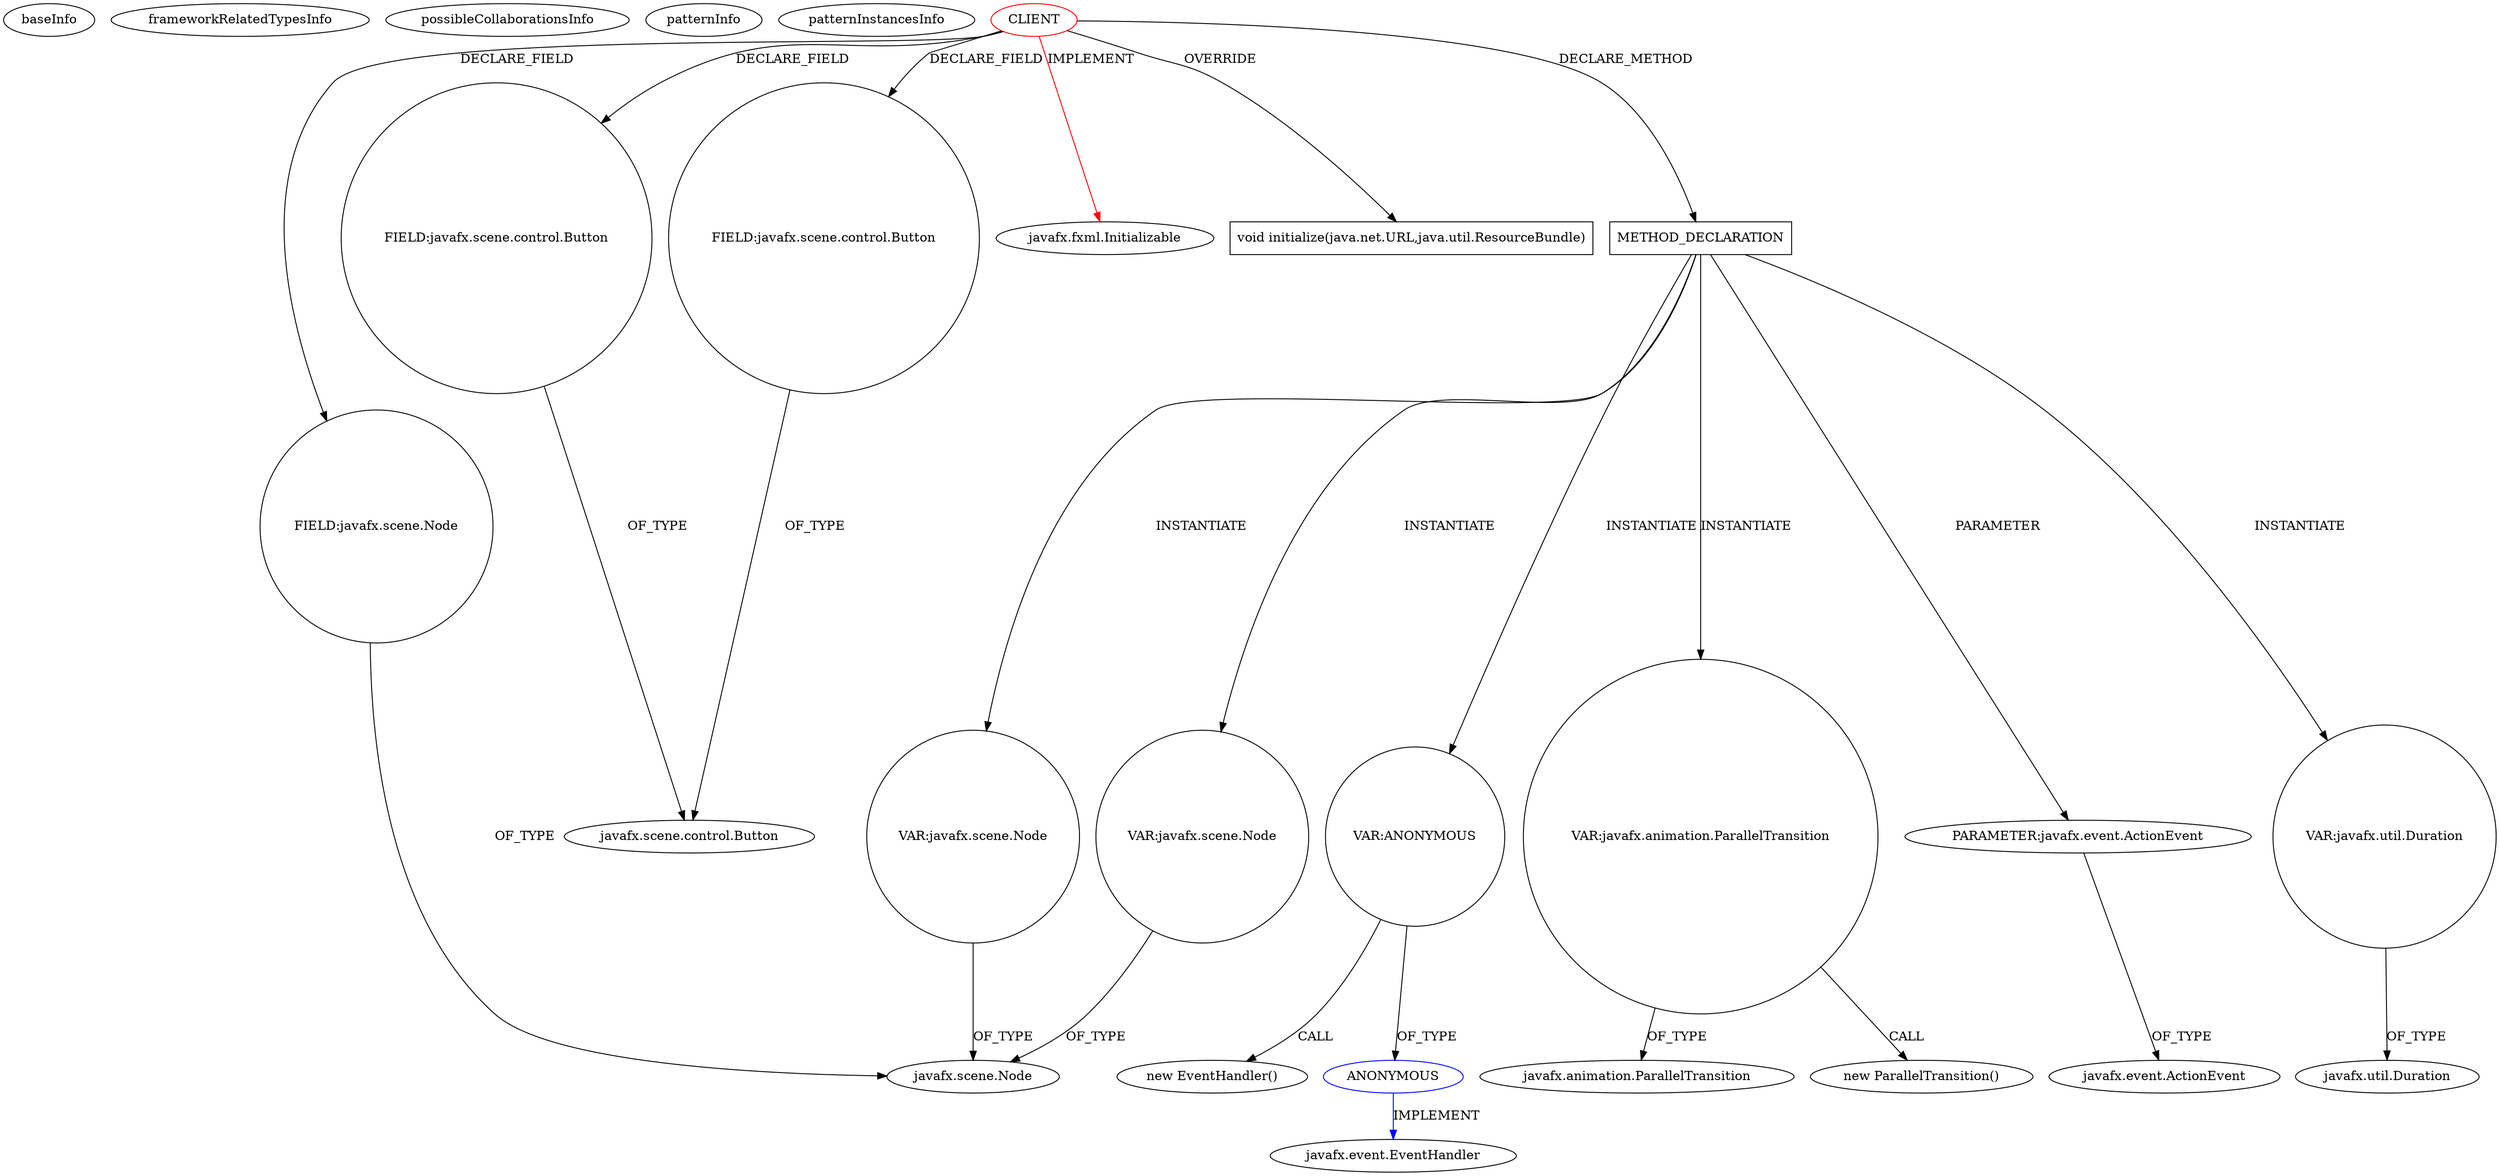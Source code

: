 digraph {
baseInfo[graphId=2474,category="pattern",isAnonymous=false,possibleRelation=true]
frameworkRelatedTypesInfo[0="javafx.fxml.Initializable"]
possibleCollaborationsInfo[0="2474~INSTANTIATION-CLIENT_METHOD_DECLARATION-~javafx.fxml.Initializable ~javafx.event.EventHandler ~false~true"]
patternInfo[frequency=2.0,patternRootClient=0]
patternInstancesInfo[0="7thwheel-medaka-chan~/7thwheel-medaka-chan/medaka-chan-master/src/seventhwheel/pos/controller/SuppliersController.java~SuppliersController~23",1="ajithkp560-quizmaster~/ajithkp560-quizmaster/quizmaster-master/QuizProgram_SRC/QuizProgram/src/quizprogram/SampleController.java~SampleController~1753"]
32[label="FIELD:javafx.scene.Node",vertexType="FIELD_DECLARATION",isFrameworkType=false,shape=circle]
0[label="CLIENT",vertexType="ROOT_CLIENT_CLASS_DECLARATION",isFrameworkType=false,color=red]
40[label="FIELD:javafx.scene.control.Button",vertexType="FIELD_DECLARATION",isFrameworkType=false,shape=circle]
14[label="FIELD:javafx.scene.control.Button",vertexType="FIELD_DECLARATION",isFrameworkType=false,shape=circle]
1[label="javafx.fxml.Initializable",vertexType="FRAMEWORK_INTERFACE_TYPE",isFrameworkType=false]
50[label="void initialize(java.net.URL,java.util.ResourceBundle)",vertexType="OVERRIDING_METHOD_DECLARATION",isFrameworkType=false,shape=box]
105[label="METHOD_DECLARATION",vertexType="CLIENT_METHOD_DECLARATION",isFrameworkType=false,shape=box]
153[label="VAR:javafx.animation.ParallelTransition",vertexType="VARIABLE_EXPRESION",isFrameworkType=false,shape=circle]
152[label="new ParallelTransition()",vertexType="CONSTRUCTOR_CALL",isFrameworkType=false]
106[label="PARAMETER:javafx.event.ActionEvent",vertexType="PARAMETER_DECLARATION",isFrameworkType=false]
107[label="javafx.event.ActionEvent",vertexType="FRAMEWORK_CLASS_TYPE",isFrameworkType=false]
114[label="VAR:javafx.util.Duration",vertexType="VARIABLE_EXPRESION",isFrameworkType=false,shape=circle]
13[label="javafx.scene.control.Button",vertexType="FRAMEWORK_CLASS_TYPE",isFrameworkType=false]
33[label="javafx.scene.Node",vertexType="FRAMEWORK_CLASS_TYPE",isFrameworkType=false]
116[label="javafx.util.Duration",vertexType="FRAMEWORK_CLASS_TYPE",isFrameworkType=false]
131[label="VAR:javafx.scene.Node",vertexType="VARIABLE_EXPRESION",isFrameworkType=false,shape=circle]
147[label="VAR:javafx.scene.Node",vertexType="VARIABLE_EXPRESION",isFrameworkType=false,shape=circle]
128[label="VAR:ANONYMOUS",vertexType="VARIABLE_EXPRESION",isFrameworkType=false,shape=circle]
129[label="ANONYMOUS",vertexType="REFERENCE_ANONYMOUS_DECLARATION",isFrameworkType=false,color=blue]
127[label="new EventHandler()",vertexType="CONSTRUCTOR_CALL",isFrameworkType=false]
130[label="javafx.event.EventHandler",vertexType="FRAMEWORK_INTERFACE_TYPE",isFrameworkType=false]
154[label="javafx.animation.ParallelTransition",vertexType="FRAMEWORK_CLASS_TYPE",isFrameworkType=false]
32->33[label="OF_TYPE"]
0->32[label="DECLARE_FIELD"]
0->1[label="IMPLEMENT",color=red]
106->107[label="OF_TYPE"]
0->40[label="DECLARE_FIELD"]
128->129[label="OF_TYPE"]
105->147[label="INSTANTIATE"]
128->127[label="CALL"]
105->114[label="INSTANTIATE"]
0->50[label="OVERRIDE"]
105->153[label="INSTANTIATE"]
0->105[label="DECLARE_METHOD"]
105->106[label="PARAMETER"]
40->13[label="OF_TYPE"]
153->154[label="OF_TYPE"]
153->152[label="CALL"]
114->116[label="OF_TYPE"]
0->14[label="DECLARE_FIELD"]
105->131[label="INSTANTIATE"]
131->33[label="OF_TYPE"]
129->130[label="IMPLEMENT",color=blue]
105->128[label="INSTANTIATE"]
14->13[label="OF_TYPE"]
147->33[label="OF_TYPE"]
}
